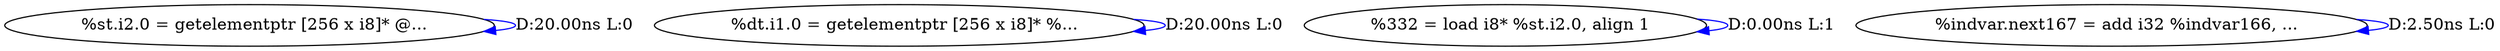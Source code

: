 digraph {
Node0x36f19c0[label="  %st.i2.0 = getelementptr [256 x i8]* @..."];
Node0x36f19c0 -> Node0x36f19c0[label="D:20.00ns L:0",color=blue];
Node0x36f1ae0[label="  %dt.i1.0 = getelementptr [256 x i8]* %..."];
Node0x36f1ae0 -> Node0x36f1ae0[label="D:20.00ns L:0",color=blue];
Node0x36f1bc0[label="  %332 = load i8* %st.i2.0, align 1"];
Node0x36f1bc0 -> Node0x36f1bc0[label="D:0.00ns L:1",color=blue];
Node0x36f1d80[label="  %indvar.next167 = add i32 %indvar166, ..."];
Node0x36f1d80 -> Node0x36f1d80[label="D:2.50ns L:0",color=blue];
}
